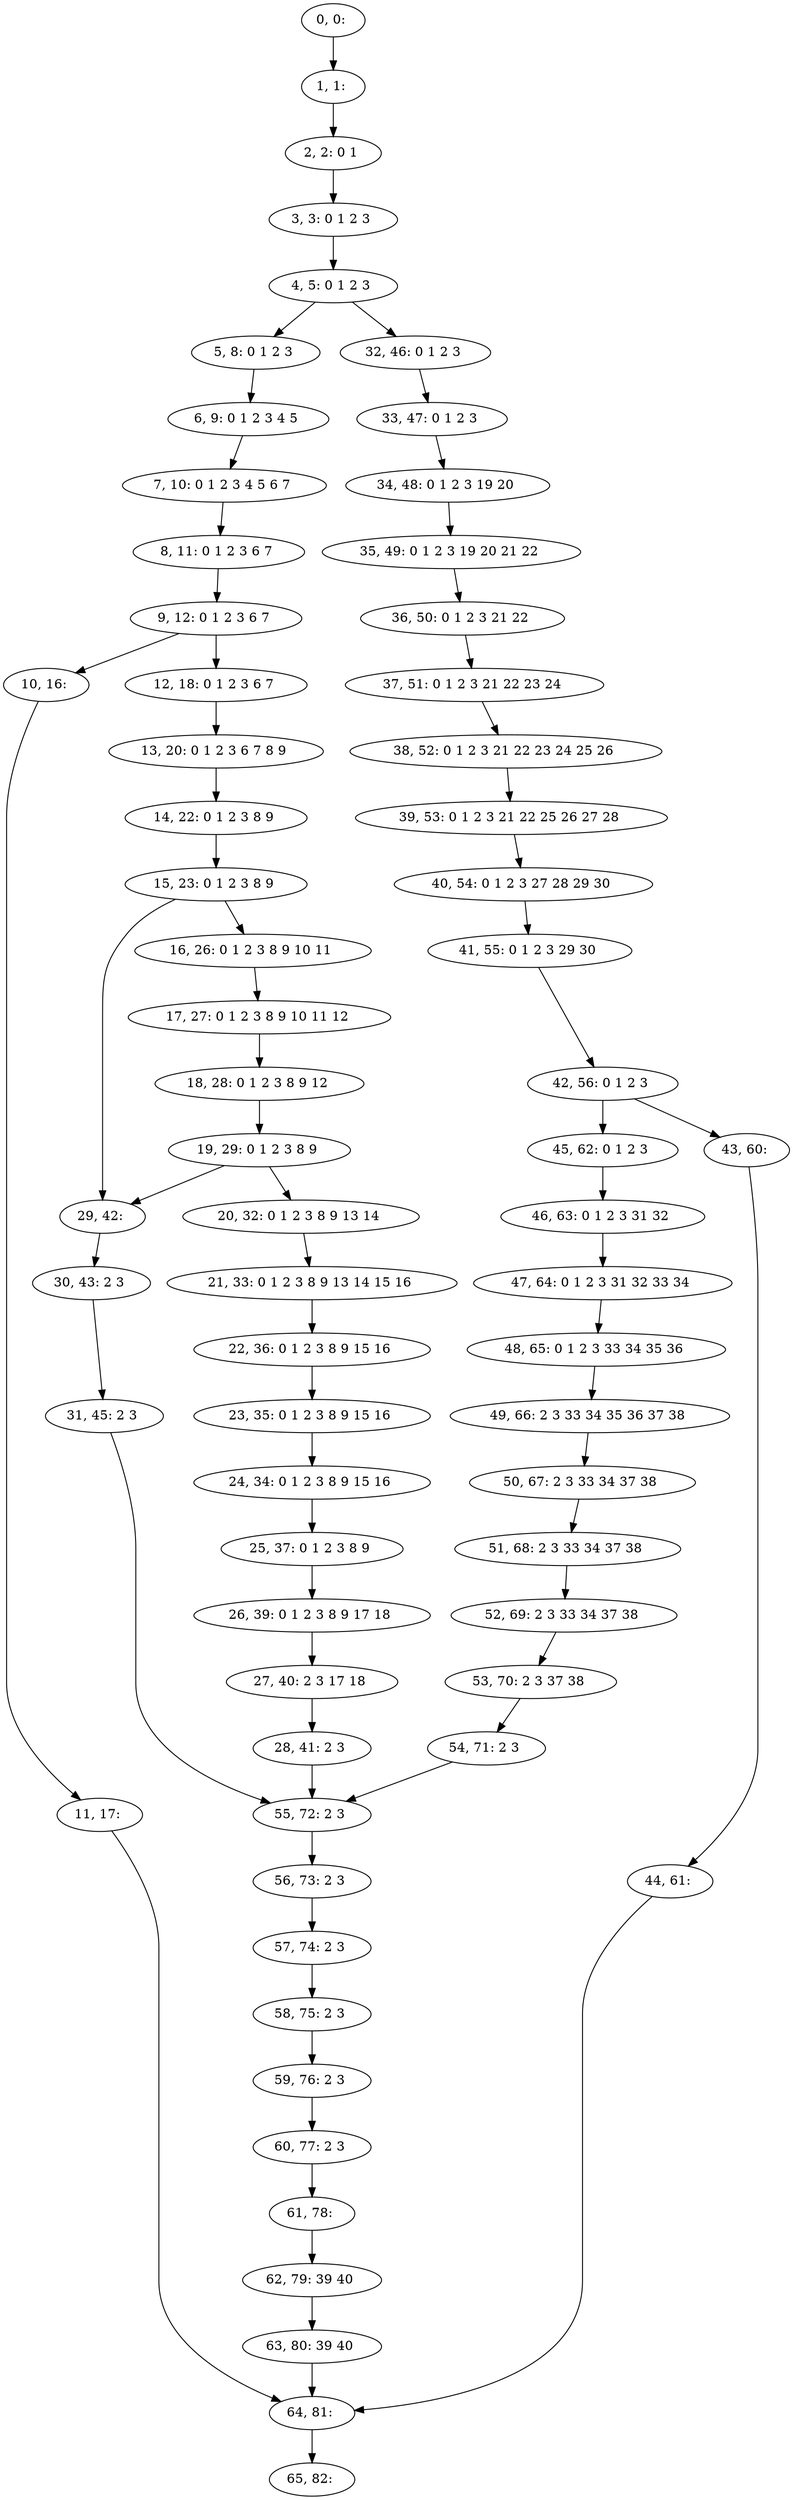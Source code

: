 digraph G {
0[label="0, 0: "];
1[label="1, 1: "];
2[label="2, 2: 0 1 "];
3[label="3, 3: 0 1 2 3 "];
4[label="4, 5: 0 1 2 3 "];
5[label="5, 8: 0 1 2 3 "];
6[label="6, 9: 0 1 2 3 4 5 "];
7[label="7, 10: 0 1 2 3 4 5 6 7 "];
8[label="8, 11: 0 1 2 3 6 7 "];
9[label="9, 12: 0 1 2 3 6 7 "];
10[label="10, 16: "];
11[label="11, 17: "];
12[label="12, 18: 0 1 2 3 6 7 "];
13[label="13, 20: 0 1 2 3 6 7 8 9 "];
14[label="14, 22: 0 1 2 3 8 9 "];
15[label="15, 23: 0 1 2 3 8 9 "];
16[label="16, 26: 0 1 2 3 8 9 10 11 "];
17[label="17, 27: 0 1 2 3 8 9 10 11 12 "];
18[label="18, 28: 0 1 2 3 8 9 12 "];
19[label="19, 29: 0 1 2 3 8 9 "];
20[label="20, 32: 0 1 2 3 8 9 13 14 "];
21[label="21, 33: 0 1 2 3 8 9 13 14 15 16 "];
22[label="22, 36: 0 1 2 3 8 9 15 16 "];
23[label="23, 35: 0 1 2 3 8 9 15 16 "];
24[label="24, 34: 0 1 2 3 8 9 15 16 "];
25[label="25, 37: 0 1 2 3 8 9 "];
26[label="26, 39: 0 1 2 3 8 9 17 18 "];
27[label="27, 40: 2 3 17 18 "];
28[label="28, 41: 2 3 "];
29[label="29, 42: "];
30[label="30, 43: 2 3 "];
31[label="31, 45: 2 3 "];
32[label="32, 46: 0 1 2 3 "];
33[label="33, 47: 0 1 2 3 "];
34[label="34, 48: 0 1 2 3 19 20 "];
35[label="35, 49: 0 1 2 3 19 20 21 22 "];
36[label="36, 50: 0 1 2 3 21 22 "];
37[label="37, 51: 0 1 2 3 21 22 23 24 "];
38[label="38, 52: 0 1 2 3 21 22 23 24 25 26 "];
39[label="39, 53: 0 1 2 3 21 22 25 26 27 28 "];
40[label="40, 54: 0 1 2 3 27 28 29 30 "];
41[label="41, 55: 0 1 2 3 29 30 "];
42[label="42, 56: 0 1 2 3 "];
43[label="43, 60: "];
44[label="44, 61: "];
45[label="45, 62: 0 1 2 3 "];
46[label="46, 63: 0 1 2 3 31 32 "];
47[label="47, 64: 0 1 2 3 31 32 33 34 "];
48[label="48, 65: 0 1 2 3 33 34 35 36 "];
49[label="49, 66: 2 3 33 34 35 36 37 38 "];
50[label="50, 67: 2 3 33 34 37 38 "];
51[label="51, 68: 2 3 33 34 37 38 "];
52[label="52, 69: 2 3 33 34 37 38 "];
53[label="53, 70: 2 3 37 38 "];
54[label="54, 71: 2 3 "];
55[label="55, 72: 2 3 "];
56[label="56, 73: 2 3 "];
57[label="57, 74: 2 3 "];
58[label="58, 75: 2 3 "];
59[label="59, 76: 2 3 "];
60[label="60, 77: 2 3 "];
61[label="61, 78: "];
62[label="62, 79: 39 40 "];
63[label="63, 80: 39 40 "];
64[label="64, 81: "];
65[label="65, 82: "];
0->1 ;
1->2 ;
2->3 ;
3->4 ;
4->5 ;
4->32 ;
5->6 ;
6->7 ;
7->8 ;
8->9 ;
9->10 ;
9->12 ;
10->11 ;
11->64 ;
12->13 ;
13->14 ;
14->15 ;
15->16 ;
15->29 ;
16->17 ;
17->18 ;
18->19 ;
19->20 ;
19->29 ;
20->21 ;
21->22 ;
22->23 ;
23->24 ;
24->25 ;
25->26 ;
26->27 ;
27->28 ;
28->55 ;
29->30 ;
30->31 ;
31->55 ;
32->33 ;
33->34 ;
34->35 ;
35->36 ;
36->37 ;
37->38 ;
38->39 ;
39->40 ;
40->41 ;
41->42 ;
42->43 ;
42->45 ;
43->44 ;
44->64 ;
45->46 ;
46->47 ;
47->48 ;
48->49 ;
49->50 ;
50->51 ;
51->52 ;
52->53 ;
53->54 ;
54->55 ;
55->56 ;
56->57 ;
57->58 ;
58->59 ;
59->60 ;
60->61 ;
61->62 ;
62->63 ;
63->64 ;
64->65 ;
}
